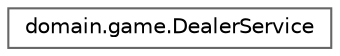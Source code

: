 digraph "Gráfico de jerarquía de clases"
{
 // LATEX_PDF_SIZE
  bgcolor="transparent";
  edge [fontname=Helvetica,fontsize=10,labelfontname=Helvetica,labelfontsize=10];
  node [fontname=Helvetica,fontsize=10,shape=box,height=0.2,width=0.4];
  rankdir="LR";
  Node0 [id="Node000000",label="domain.game.DealerService",height=0.2,width=0.4,color="grey40", fillcolor="white", style="filled",URL="$classdomain_1_1game_1_1_dealer_service.html",tooltip="Clase de utilidad que proporciona servicios relacionados con la baraja y distribución de cartas."];
}
